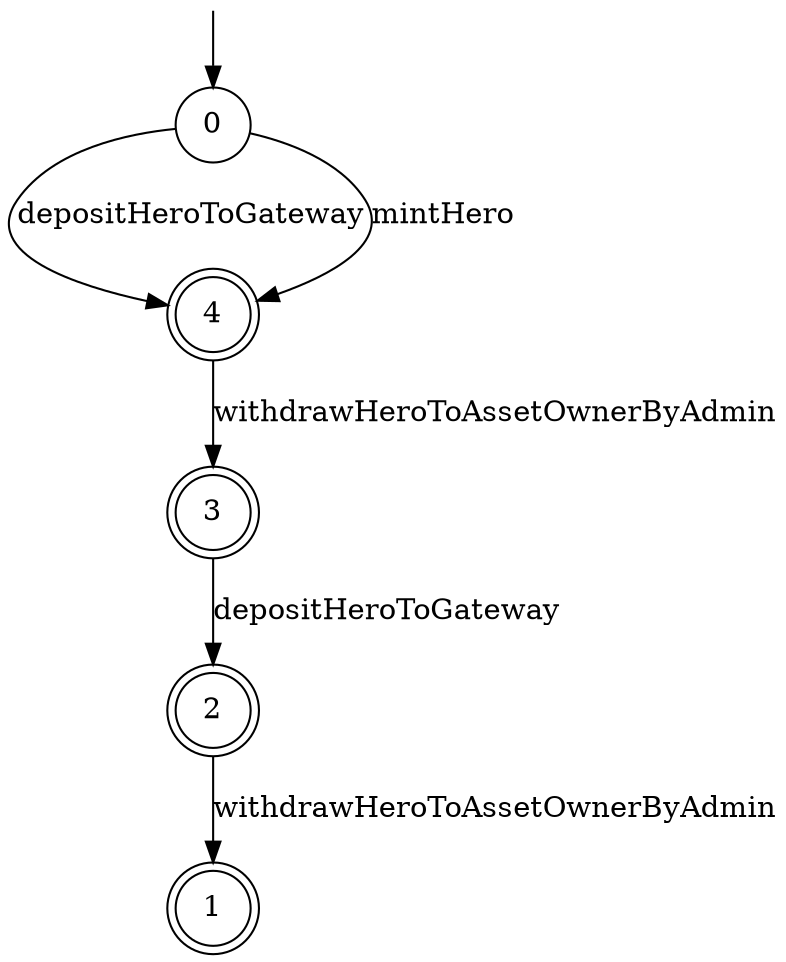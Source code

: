 digraph g {

	s0 [shape="circle" label="0"];
	s1 [shape="doublecircle" label="1"];
	s2 [shape="doublecircle" label="2"];
	s3 [shape="doublecircle" label="3"];
	s4 [shape="doublecircle" label="4"];
	s0 -> s4 [label="depositHeroToGateway"];
	s0 -> s4 [label="mintHero"];
	s2 -> s1 [label="withdrawHeroToAssetOwnerByAdmin"];
	s3 -> s2 [label="depositHeroToGateway"];
	s4 -> s3 [label="withdrawHeroToAssetOwnerByAdmin"];

__start0 [label="" shape="none" width="0" height="0"];
__start0 -> s0;

}
